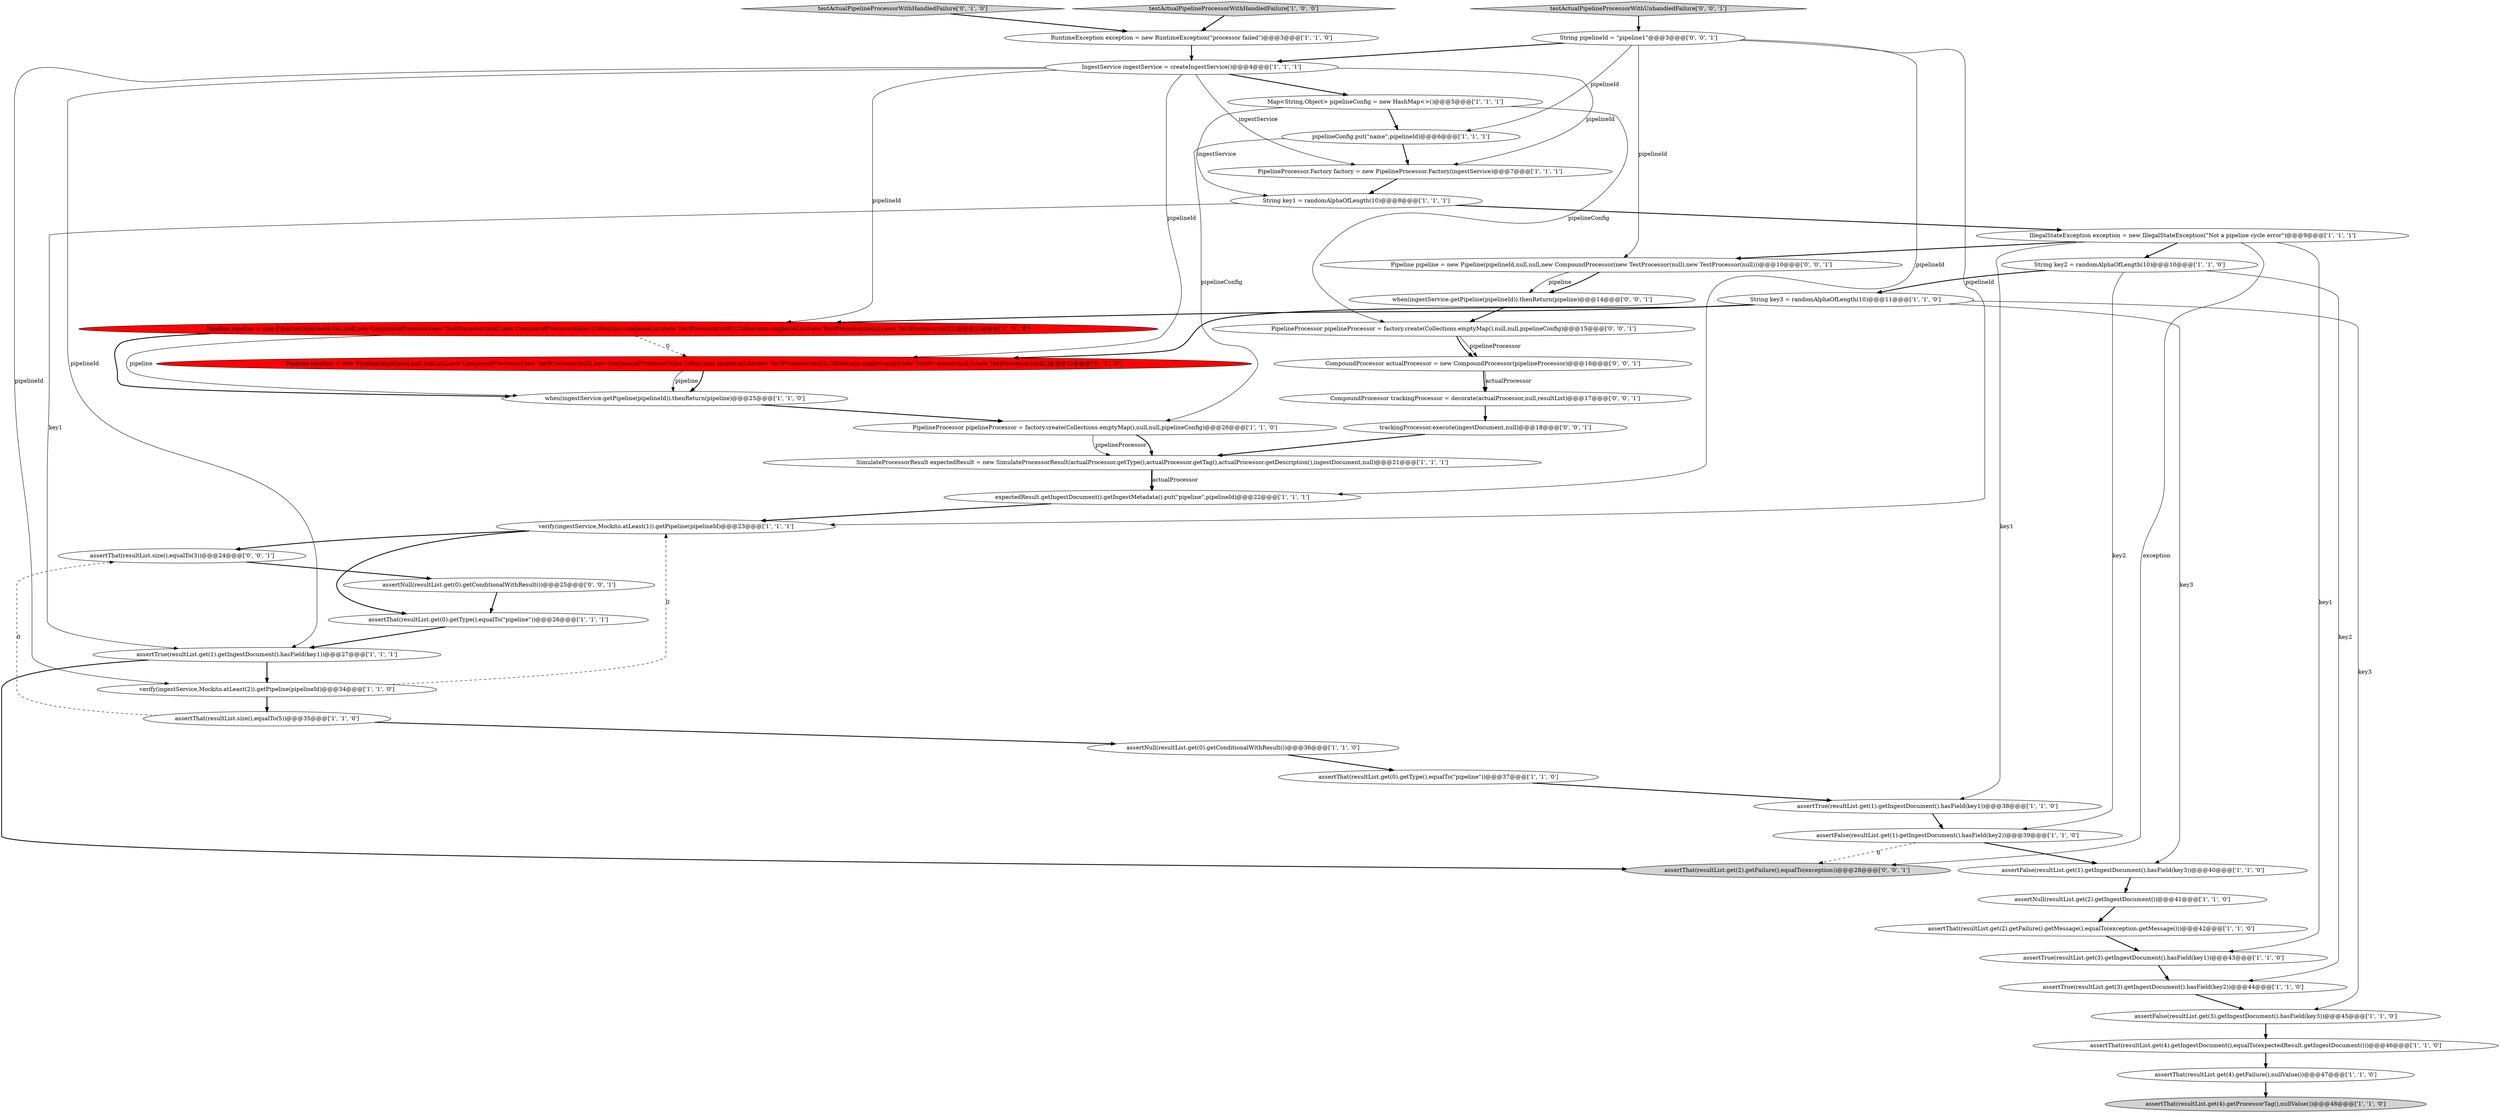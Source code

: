 digraph {
23 [style = filled, label = "Pipeline pipeline = new Pipeline(pipelineId,null,null,new CompoundProcessor(new TestProcessor(null),new CompoundProcessor(false,Collections.singletonList(new TestProcessor(null)),Collections.singletonList(new TestProcessor(null))),new TestProcessor(null)))@@@12@@@['1', '0', '0']", fillcolor = red, shape = ellipse image = "AAA1AAABBB1BBB"];
8 [style = filled, label = "String key3 = randomAlphaOfLength(10)@@@11@@@['1', '1', '0']", fillcolor = white, shape = ellipse image = "AAA0AAABBB1BBB"];
12 [style = filled, label = "when(ingestService.getPipeline(pipelineId)).thenReturn(pipeline)@@@25@@@['1', '1', '0']", fillcolor = white, shape = ellipse image = "AAA0AAABBB1BBB"];
28 [style = filled, label = "String key2 = randomAlphaOfLength(10)@@@10@@@['1', '1', '0']", fillcolor = white, shape = ellipse image = "AAA0AAABBB1BBB"];
21 [style = filled, label = "PipelineProcessor.Factory factory = new PipelineProcessor.Factory(ingestService)@@@7@@@['1', '1', '1']", fillcolor = white, shape = ellipse image = "AAA0AAABBB1BBB"];
2 [style = filled, label = "assertNull(resultList.get(0).getConditionalWithResult())@@@36@@@['1', '1', '0']", fillcolor = white, shape = ellipse image = "AAA0AAABBB1BBB"];
39 [style = filled, label = "Pipeline pipeline = new Pipeline(pipelineId,null,null,new CompoundProcessor(new TestProcessor(null),new TestProcessor(null)))@@@10@@@['0', '0', '1']", fillcolor = white, shape = ellipse image = "AAA0AAABBB3BBB"];
15 [style = filled, label = "expectedResult.getIngestDocument().getIngestMetadata().put(\"pipeline\",pipelineId)@@@22@@@['1', '1', '1']", fillcolor = white, shape = ellipse image = "AAA0AAABBB1BBB"];
10 [style = filled, label = "SimulateProcessorResult expectedResult = new SimulateProcessorResult(actualProcessor.getType(),actualProcessor.getTag(),actualProcessor.getDescription(),ingestDocument,null)@@@21@@@['1', '1', '1']", fillcolor = white, shape = ellipse image = "AAA0AAABBB1BBB"];
19 [style = filled, label = "assertTrue(resultList.get(3).getIngestDocument().hasField(key1))@@@43@@@['1', '1', '0']", fillcolor = white, shape = ellipse image = "AAA0AAABBB1BBB"];
1 [style = filled, label = "assertNull(resultList.get(2).getIngestDocument())@@@41@@@['1', '1', '0']", fillcolor = white, shape = ellipse image = "AAA0AAABBB1BBB"];
34 [style = filled, label = "Pipeline pipeline = new Pipeline(pipelineId,null,null,null,new CompoundProcessor(new TestProcessor(null),new CompoundProcessor(false,Collections.singletonList(new TestProcessor(null)),Collections.singletonList(new TestProcessor(null))),new TestProcessor(null)))@@@12@@@['0', '1', '0']", fillcolor = red, shape = ellipse image = "AAA1AAABBB2BBB"];
41 [style = filled, label = "assertThat(resultList.get(2).getFailure(),equalTo(exception))@@@28@@@['0', '0', '1']", fillcolor = lightgray, shape = ellipse image = "AAA0AAABBB3BBB"];
43 [style = filled, label = "String pipelineId = \"pipeline1\"@@@3@@@['0', '0', '1']", fillcolor = white, shape = ellipse image = "AAA0AAABBB3BBB"];
22 [style = filled, label = "verify(ingestService,Mockito.atLeast(2)).getPipeline(pipelineId)@@@34@@@['1', '1', '0']", fillcolor = white, shape = ellipse image = "AAA0AAABBB1BBB"];
29 [style = filled, label = "assertThat(resultList.get(2).getFailure().getMessage(),equalTo(exception.getMessage()))@@@42@@@['1', '1', '0']", fillcolor = white, shape = ellipse image = "AAA0AAABBB1BBB"];
26 [style = filled, label = "pipelineConfig.put(\"name\",pipelineId)@@@6@@@['1', '1', '1']", fillcolor = white, shape = ellipse image = "AAA0AAABBB1BBB"];
20 [style = filled, label = "assertThat(resultList.get(4).getIngestDocument(),equalTo(expectedResult.getIngestDocument()))@@@46@@@['1', '1', '0']", fillcolor = white, shape = ellipse image = "AAA0AAABBB1BBB"];
45 [style = filled, label = "testActualPipelineProcessorWithUnhandledFailure['0', '0', '1']", fillcolor = lightgray, shape = diamond image = "AAA0AAABBB3BBB"];
16 [style = filled, label = "IngestService ingestService = createIngestService()@@@4@@@['1', '1', '1']", fillcolor = white, shape = ellipse image = "AAA0AAABBB1BBB"];
32 [style = filled, label = "testActualPipelineProcessorWithHandledFailure['1', '0', '0']", fillcolor = lightgray, shape = diamond image = "AAA0AAABBB1BBB"];
17 [style = filled, label = "assertThat(resultList.get(4).getProcessorTag(),nullValue())@@@48@@@['1', '1', '0']", fillcolor = lightgray, shape = ellipse image = "AAA0AAABBB1BBB"];
35 [style = filled, label = "assertThat(resultList.size(),equalTo(3))@@@24@@@['0', '0', '1']", fillcolor = white, shape = ellipse image = "AAA0AAABBB3BBB"];
3 [style = filled, label = "assertThat(resultList.get(0).getType(),equalTo(\"pipeline\"))@@@37@@@['1', '1', '0']", fillcolor = white, shape = ellipse image = "AAA0AAABBB1BBB"];
31 [style = filled, label = "PipelineProcessor pipelineProcessor = factory.create(Collections.emptyMap(),null,null,pipelineConfig)@@@26@@@['1', '1', '0']", fillcolor = white, shape = ellipse image = "AAA0AAABBB1BBB"];
0 [style = filled, label = "assertThat(resultList.get(4).getFailure(),nullValue())@@@47@@@['1', '1', '0']", fillcolor = white, shape = ellipse image = "AAA0AAABBB1BBB"];
5 [style = filled, label = "assertTrue(resultList.get(3).getIngestDocument().hasField(key2))@@@44@@@['1', '1', '0']", fillcolor = white, shape = ellipse image = "AAA0AAABBB1BBB"];
14 [style = filled, label = "assertThat(resultList.size(),equalTo(5))@@@35@@@['1', '1', '0']", fillcolor = white, shape = ellipse image = "AAA0AAABBB1BBB"];
27 [style = filled, label = "assertFalse(resultList.get(1).getIngestDocument().hasField(key2))@@@39@@@['1', '1', '0']", fillcolor = white, shape = ellipse image = "AAA0AAABBB1BBB"];
9 [style = filled, label = "assertTrue(resultList.get(1).getIngestDocument().hasField(key1))@@@27@@@['1', '1', '1']", fillcolor = white, shape = ellipse image = "AAA0AAABBB1BBB"];
30 [style = filled, label = "assertFalse(resultList.get(1).getIngestDocument().hasField(key3))@@@40@@@['1', '1', '0']", fillcolor = white, shape = ellipse image = "AAA0AAABBB1BBB"];
37 [style = filled, label = "CompoundProcessor trackingProcessor = decorate(actualProcessor,null,resultList)@@@17@@@['0', '0', '1']", fillcolor = white, shape = ellipse image = "AAA0AAABBB3BBB"];
40 [style = filled, label = "assertNull(resultList.get(0).getConditionalWithResult())@@@25@@@['0', '0', '1']", fillcolor = white, shape = ellipse image = "AAA0AAABBB3BBB"];
7 [style = filled, label = "assertFalse(resultList.get(3).getIngestDocument().hasField(key3))@@@45@@@['1', '1', '0']", fillcolor = white, shape = ellipse image = "AAA0AAABBB1BBB"];
42 [style = filled, label = "when(ingestService.getPipeline(pipelineId)).thenReturn(pipeline)@@@14@@@['0', '0', '1']", fillcolor = white, shape = ellipse image = "AAA0AAABBB3BBB"];
13 [style = filled, label = "RuntimeException exception = new RuntimeException(\"processor failed\")@@@3@@@['1', '1', '0']", fillcolor = white, shape = ellipse image = "AAA0AAABBB1BBB"];
36 [style = filled, label = "PipelineProcessor pipelineProcessor = factory.create(Collections.emptyMap(),null,null,pipelineConfig)@@@15@@@['0', '0', '1']", fillcolor = white, shape = ellipse image = "AAA0AAABBB3BBB"];
25 [style = filled, label = "Map<String,Object> pipelineConfig = new HashMap<>()@@@5@@@['1', '1', '1']", fillcolor = white, shape = ellipse image = "AAA0AAABBB1BBB"];
4 [style = filled, label = "assertTrue(resultList.get(1).getIngestDocument().hasField(key1))@@@38@@@['1', '1', '0']", fillcolor = white, shape = ellipse image = "AAA0AAABBB1BBB"];
18 [style = filled, label = "IllegalStateException exception = new IllegalStateException(\"Not a pipeline cycle error\")@@@9@@@['1', '1', '1']", fillcolor = white, shape = ellipse image = "AAA0AAABBB1BBB"];
6 [style = filled, label = "assertThat(resultList.get(0).getType(),equalTo(\"pipeline\"))@@@26@@@['1', '1', '1']", fillcolor = white, shape = ellipse image = "AAA0AAABBB1BBB"];
44 [style = filled, label = "trackingProcessor.execute(ingestDocument,null)@@@18@@@['0', '0', '1']", fillcolor = white, shape = ellipse image = "AAA0AAABBB3BBB"];
11 [style = filled, label = "verify(ingestService,Mockito.atLeast(1)).getPipeline(pipelineId)@@@23@@@['1', '1', '1']", fillcolor = white, shape = ellipse image = "AAA0AAABBB1BBB"];
24 [style = filled, label = "String key1 = randomAlphaOfLength(10)@@@8@@@['1', '1', '1']", fillcolor = white, shape = ellipse image = "AAA0AAABBB1BBB"];
33 [style = filled, label = "testActualPipelineProcessorWithHandledFailure['0', '1', '0']", fillcolor = lightgray, shape = diamond image = "AAA0AAABBB2BBB"];
38 [style = filled, label = "CompoundProcessor actualProcessor = new CompoundProcessor(pipelineProcessor)@@@16@@@['0', '0', '1']", fillcolor = white, shape = ellipse image = "AAA0AAABBB3BBB"];
9->22 [style = bold, label=""];
8->34 [style = bold, label=""];
43->16 [style = bold, label=""];
10->15 [style = bold, label=""];
30->1 [style = bold, label=""];
8->23 [style = bold, label=""];
40->6 [style = bold, label=""];
16->22 [style = solid, label="pipelineId"];
8->7 [style = solid, label="key3"];
43->11 [style = solid, label="pipelineId"];
23->34 [style = dashed, label="0"];
27->41 [style = dashed, label="0"];
0->17 [style = bold, label=""];
38->37 [style = solid, label="actualProcessor"];
18->19 [style = solid, label="key1"];
34->12 [style = solid, label="pipeline"];
2->3 [style = bold, label=""];
11->6 [style = bold, label=""];
27->30 [style = bold, label=""];
20->0 [style = bold, label=""];
43->26 [style = solid, label="pipelineId"];
44->10 [style = bold, label=""];
43->15 [style = solid, label="pipelineId"];
16->25 [style = bold, label=""];
16->21 [style = solid, label="pipelineId"];
21->24 [style = bold, label=""];
8->30 [style = solid, label="key3"];
7->20 [style = bold, label=""];
42->36 [style = bold, label=""];
28->27 [style = solid, label="key2"];
16->34 [style = solid, label="pipelineId"];
34->12 [style = bold, label=""];
31->10 [style = solid, label="pipelineProcessor"];
24->18 [style = bold, label=""];
3->4 [style = bold, label=""];
33->13 [style = bold, label=""];
13->16 [style = bold, label=""];
18->28 [style = bold, label=""];
11->35 [style = bold, label=""];
24->9 [style = solid, label="key1"];
18->41 [style = solid, label="exception"];
26->21 [style = bold, label=""];
9->41 [style = bold, label=""];
19->5 [style = bold, label=""];
35->40 [style = bold, label=""];
22->11 [style = dashed, label="0"];
28->5 [style = solid, label="key2"];
15->11 [style = bold, label=""];
29->19 [style = bold, label=""];
18->39 [style = bold, label=""];
45->43 [style = bold, label=""];
38->37 [style = bold, label=""];
43->39 [style = solid, label="pipelineId"];
31->10 [style = bold, label=""];
16->9 [style = solid, label="pipelineId"];
16->23 [style = solid, label="pipelineId"];
16->21 [style = solid, label="ingestService"];
28->8 [style = bold, label=""];
4->27 [style = bold, label=""];
25->26 [style = bold, label=""];
26->31 [style = solid, label="pipelineConfig"];
39->42 [style = solid, label="pipeline"];
37->44 [style = bold, label=""];
36->38 [style = solid, label="pipelineProcessor"];
25->36 [style = solid, label="pipelineConfig"];
5->7 [style = bold, label=""];
14->35 [style = dashed, label="0"];
23->12 [style = bold, label=""];
14->2 [style = bold, label=""];
36->38 [style = bold, label=""];
6->9 [style = bold, label=""];
22->14 [style = bold, label=""];
1->29 [style = bold, label=""];
32->13 [style = bold, label=""];
39->42 [style = bold, label=""];
23->12 [style = solid, label="pipeline"];
25->24 [style = solid, label="ingestService"];
10->15 [style = solid, label="actualProcessor"];
12->31 [style = bold, label=""];
18->4 [style = solid, label="key1"];
}

